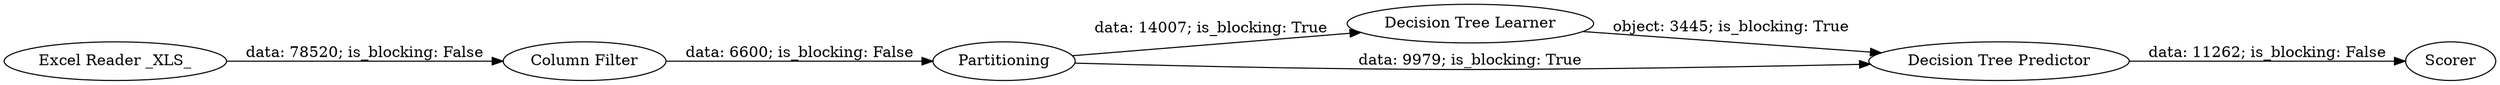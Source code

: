 digraph {
	"-1598209081845074486_4" [label="Decision Tree Learner"]
	"-1598209081845074486_2" [label="Column Filter"]
	"-1598209081845074486_3" [label=Partitioning]
	"-1598209081845074486_6" [label=Scorer]
	"-1598209081845074486_1" [label="Excel Reader _XLS_"]
	"-1598209081845074486_5" [label="Decision Tree Predictor"]
	"-1598209081845074486_3" -> "-1598209081845074486_4" [label="data: 14007; is_blocking: True"]
	"-1598209081845074486_2" -> "-1598209081845074486_3" [label="data: 6600; is_blocking: False"]
	"-1598209081845074486_1" -> "-1598209081845074486_2" [label="data: 78520; is_blocking: False"]
	"-1598209081845074486_3" -> "-1598209081845074486_5" [label="data: 9979; is_blocking: True"]
	"-1598209081845074486_4" -> "-1598209081845074486_5" [label="object: 3445; is_blocking: True"]
	"-1598209081845074486_5" -> "-1598209081845074486_6" [label="data: 11262; is_blocking: False"]
	rankdir=LR
}
